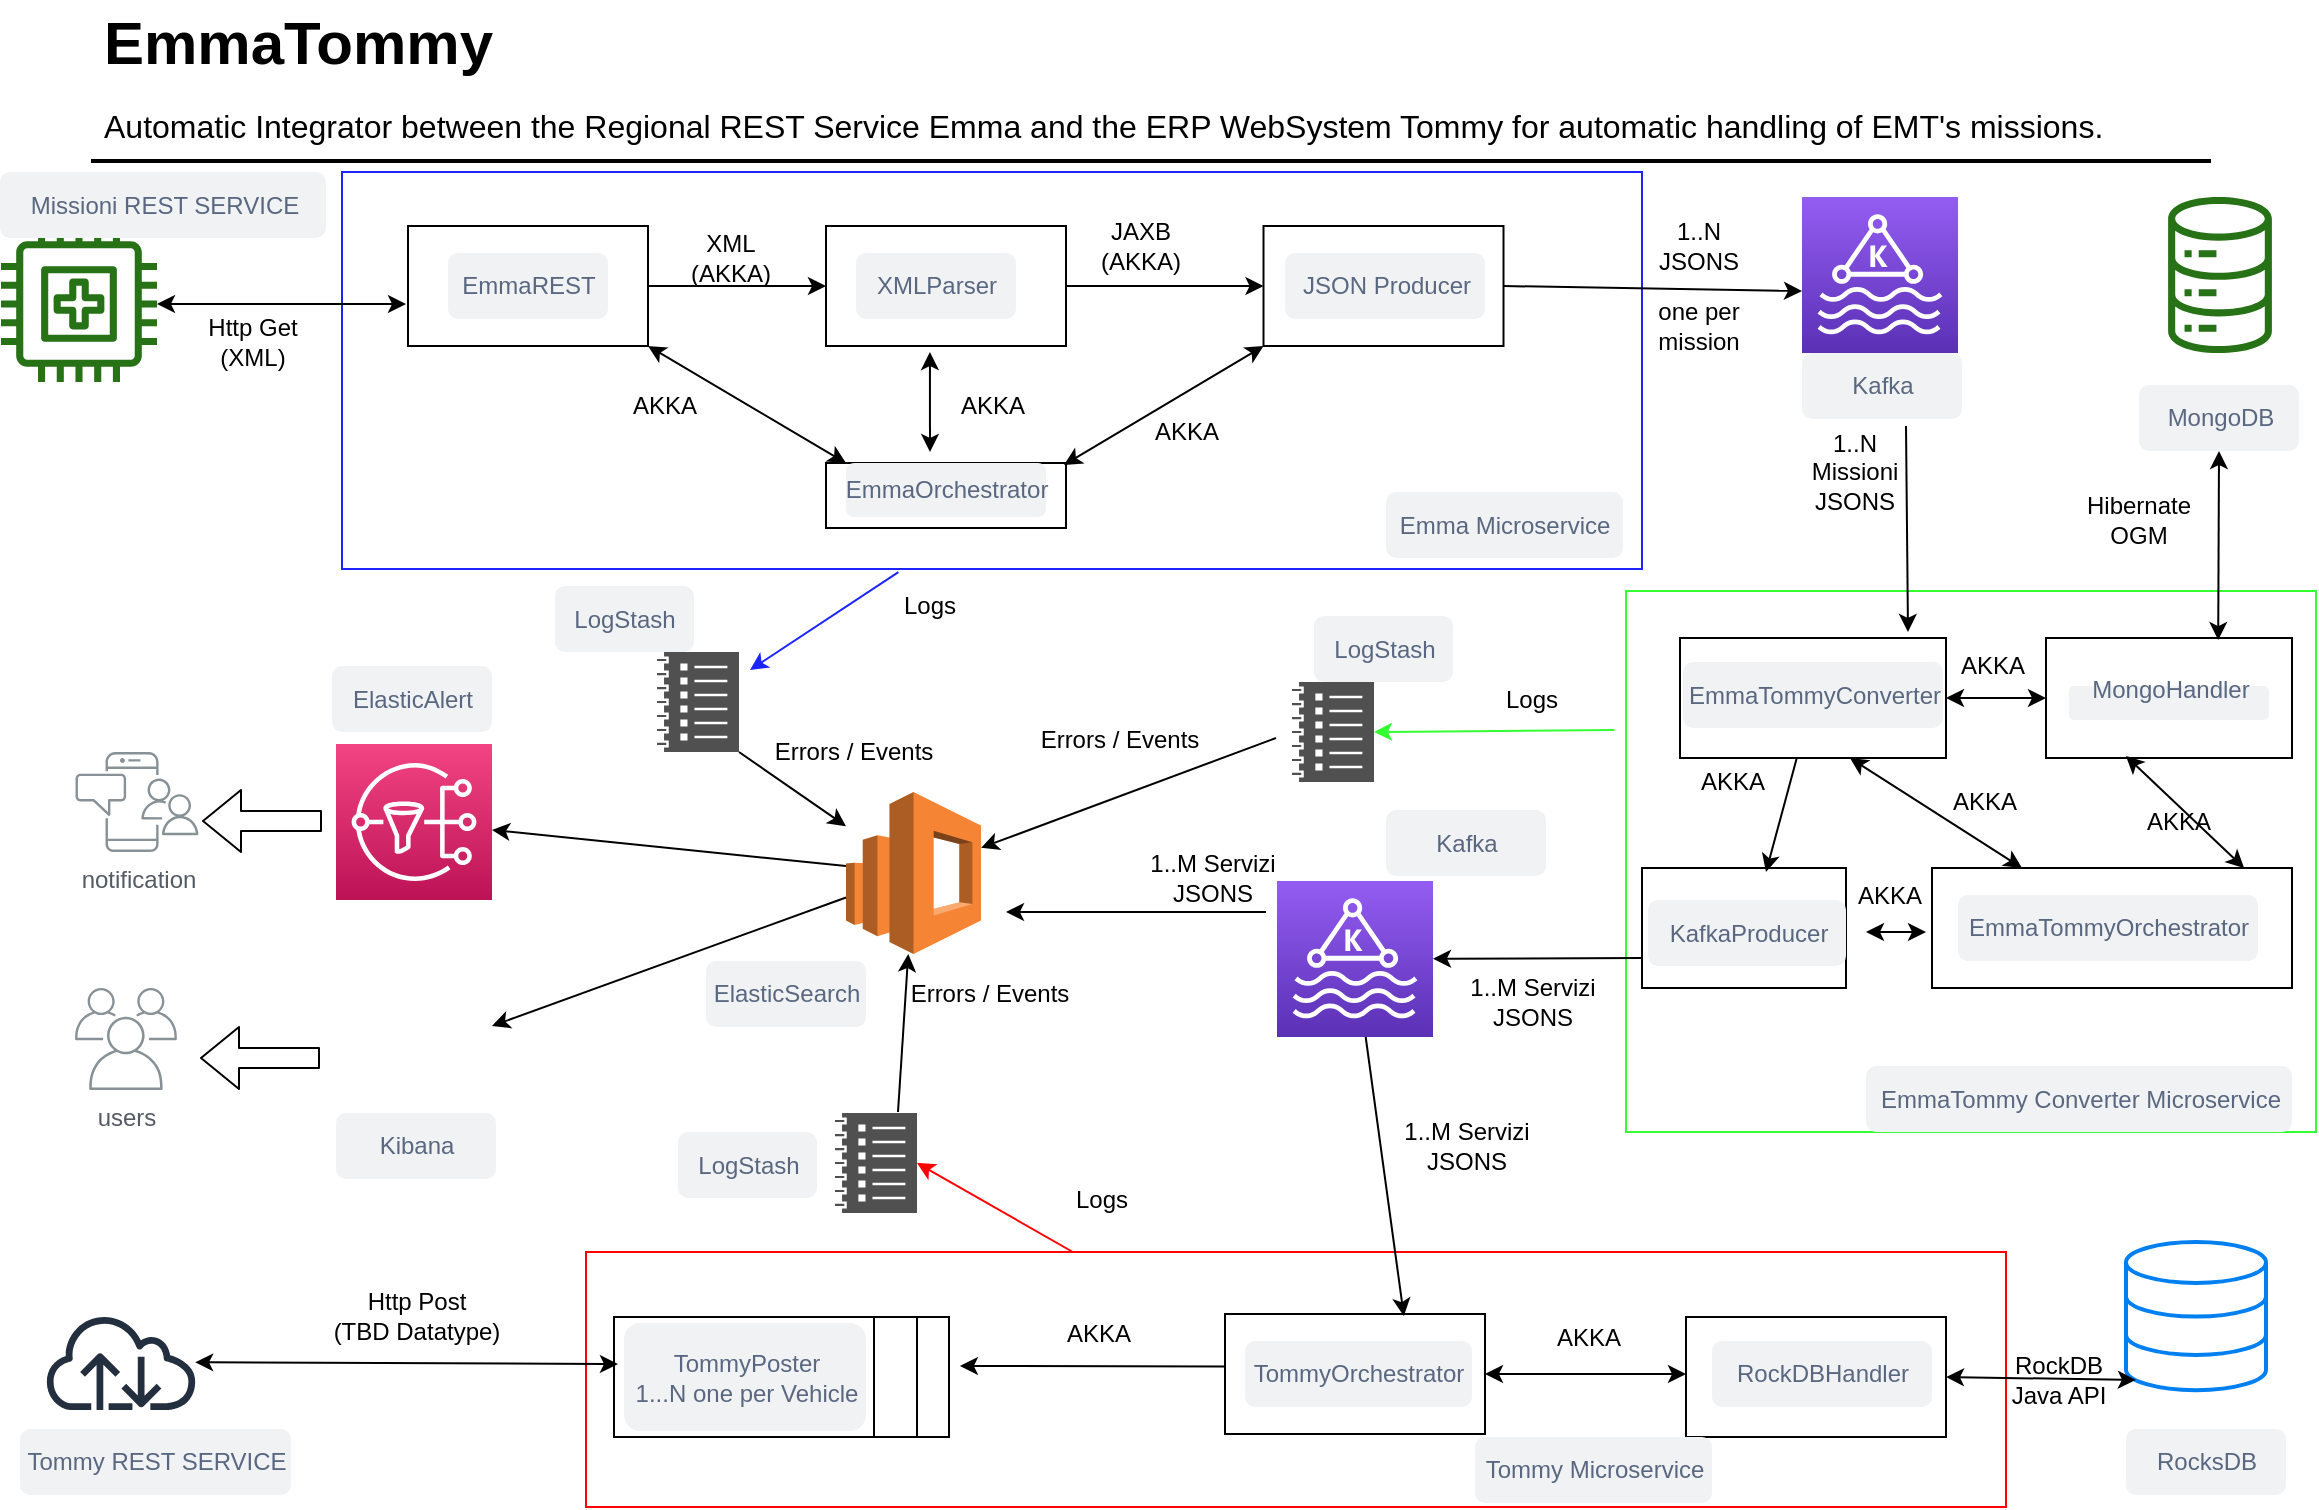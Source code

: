 <mxfile version="12.6.6" type="device"><diagram id="Ht1M8jgEwFfnCIfOTk4-" name="Page-1"><mxGraphModel dx="1422" dy="666" grid="1" gridSize="10" guides="1" tooltips="1" connect="1" arrows="1" fold="1" page="1" pageScale="1" pageWidth="1169" pageHeight="827" math="0" shadow="0"><root><mxCell id="0"/><mxCell id="1" parent="0"/><mxCell id="lzYaIayaNaeAVixtsjXc-9" value="" style="rounded=0;whiteSpace=wrap;html=1;fillColor=none;strokeColor=#FF0000;" parent="1" vertex="1"><mxGeometry x="300" y="690" width="710" height="127.5" as="geometry"/></mxCell><mxCell id="Y2wvUb4vc399RMTbFiho-71" value="" style="rounded=0;whiteSpace=wrap;html=1;" parent="1" vertex="1"><mxGeometry x="351.5" y="722.5" width="130" height="60" as="geometry"/></mxCell><mxCell id="Y2wvUb4vc399RMTbFiho-72" value="" style="rounded=0;whiteSpace=wrap;html=1;" parent="1" vertex="1"><mxGeometry x="335.5" y="722.5" width="130" height="60" as="geometry"/></mxCell><mxCell id="Y2wvUb4vc399RMTbFiho-73" value="" style="rounded=0;whiteSpace=wrap;html=1;" parent="1" vertex="1"><mxGeometry x="314" y="722.5" width="130" height="60" as="geometry"/></mxCell><mxCell id="Y2wvUb4vc399RMTbFiho-38" value="" style="rounded=0;whiteSpace=wrap;html=1;fillColor=none;strokeColor=#33FF33;" parent="1" vertex="1"><mxGeometry x="820" y="359.5" width="345" height="270.5" as="geometry"/></mxCell><mxCell id="Y2wvUb4vc399RMTbFiho-42" value="" style="rounded=0;whiteSpace=wrap;html=1;" parent="1" vertex="1"><mxGeometry x="828" y="498" width="102" height="60" as="geometry"/></mxCell><mxCell id="Y2wvUb4vc399RMTbFiho-23" value="" style="rounded=0;whiteSpace=wrap;html=1;" parent="1" vertex="1"><mxGeometry x="847" y="383" width="133" height="60" as="geometry"/></mxCell><mxCell id="Y2wvUb4vc399RMTbFiho-2" value="" style="rounded=0;whiteSpace=wrap;html=1;fillColor=none;strokeColor=#1C24FF;" parent="1" vertex="1"><mxGeometry x="178" y="150" width="650" height="198.5" as="geometry"/></mxCell><mxCell id="Y2wvUb4vc399RMTbFiho-12" value="" style="rounded=0;whiteSpace=wrap;html=1;" parent="1" vertex="1"><mxGeometry x="420" y="295.5" width="120" height="32.5" as="geometry"/></mxCell><mxCell id="BnP6x9EAKKf0JBf7ULfV-9" value="" style="rounded=0;whiteSpace=wrap;html=1;" parent="1" vertex="1"><mxGeometry x="1030" y="383" width="123" height="60" as="geometry"/></mxCell><mxCell id="-QjtrjUzRDEMRZ5MF8oH-47" value="EmmaTommy" style="text;html=1;resizable=0;points=[];autosize=1;align=left;verticalAlign=top;spacingTop=-4;fontSize=30;fontStyle=1" parent="1" vertex="1"><mxGeometry x="56.5" y="64.5" width="210" height="40" as="geometry"/></mxCell><mxCell id="-QjtrjUzRDEMRZ5MF8oH-48" value="Automatic Integrator between the Regional REST Service Emma and the ERP WebSystem Tommy for automatic handling of EMT's missions." style="text;html=1;resizable=0;points=[];autosize=1;align=left;verticalAlign=top;spacingTop=-4;fontSize=16;" parent="1" vertex="1"><mxGeometry x="56.5" y="114.5" width="1020" height="20" as="geometry"/></mxCell><mxCell id="SCVMTBWpLvtzJIhz15lM-1" value="" style="line;strokeWidth=2;html=1;fontSize=14;" parent="1" vertex="1"><mxGeometry x="52.5" y="139.5" width="1060" height="10" as="geometry"/></mxCell><mxCell id="BnP6x9EAKKf0JBf7ULfV-1" value="" style="outlineConnect=0;fontColor=#232F3E;gradientColor=none;fillColor=#277116;strokeColor=none;dashed=0;verticalLabelPosition=bottom;verticalAlign=top;align=center;html=1;fontSize=12;fontStyle=0;aspect=fixed;pointerEvents=1;shape=mxgraph.aws4.medical_emergency;" parent="1" vertex="1"><mxGeometry x="7.5" y="177" width="78" height="78" as="geometry"/></mxCell><mxCell id="BnP6x9EAKKf0JBf7ULfV-3" value="" style="outlineConnect=0;fontColor=#232F3E;gradientColor=none;fillColor=#277116;strokeColor=none;dashed=0;verticalLabelPosition=bottom;verticalAlign=top;align=center;html=1;fontSize=12;fontStyle=0;aspect=fixed;pointerEvents=1;shape=mxgraph.aws4.iot_analytics_data_store;" parent="1" vertex="1"><mxGeometry x="1090" y="162.5" width="54" height="78" as="geometry"/></mxCell><mxCell id="BnP6x9EAKKf0JBf7ULfV-4" value="" style="outlineConnect=0;fontColor=#232F3E;gradientColor=#945DF2;gradientDirection=north;fillColor=#5A30B5;strokeColor=#ffffff;dashed=0;verticalLabelPosition=bottom;verticalAlign=top;align=center;html=1;fontSize=12;fontStyle=0;aspect=fixed;shape=mxgraph.aws4.resourceIcon;resIcon=mxgraph.aws4.managed_streaming_for_kafka;" parent="1" vertex="1"><mxGeometry x="908" y="162.5" width="78" height="78" as="geometry"/></mxCell><mxCell id="BnP6x9EAKKf0JBf7ULfV-5" value="" style="rounded=0;whiteSpace=wrap;html=1;" parent="1" vertex="1"><mxGeometry x="211" y="177" width="120" height="60" as="geometry"/></mxCell><mxCell id="BnP6x9EAKKf0JBf7ULfV-6" value="" style="rounded=0;whiteSpace=wrap;html=1;" parent="1" vertex="1"><mxGeometry x="420" y="177" width="120" height="60" as="geometry"/></mxCell><mxCell id="BnP6x9EAKKf0JBf7ULfV-14" value="" style="outlineConnect=0;fontColor=#232F3E;gradientColor=none;fillColor=#232F3E;strokeColor=none;dashed=0;verticalLabelPosition=bottom;verticalAlign=top;align=center;html=1;fontSize=12;fontStyle=0;aspect=fixed;pointerEvents=1;shape=mxgraph.aws4.internet;" parent="1" vertex="1"><mxGeometry x="28.5" y="721" width="78" height="48" as="geometry"/></mxCell><mxCell id="BnP6x9EAKKf0JBf7ULfV-15" value="" style="rounded=0;whiteSpace=wrap;html=1;" parent="1" vertex="1"><mxGeometry x="973" y="498" width="180" height="60" as="geometry"/></mxCell><mxCell id="BnP6x9EAKKf0JBf7ULfV-17" value="" style="outlineConnect=0;fontColor=#232F3E;gradientColor=#945DF2;gradientDirection=north;fillColor=#5A30B5;strokeColor=#ffffff;dashed=0;verticalLabelPosition=bottom;verticalAlign=top;align=center;html=1;fontSize=12;fontStyle=0;aspect=fixed;shape=mxgraph.aws4.resourceIcon;resIcon=mxgraph.aws4.managed_streaming_for_kafka;" parent="1" vertex="1"><mxGeometry x="645.5" y="504.5" width="78" height="78" as="geometry"/></mxCell><mxCell id="BnP6x9EAKKf0JBf7ULfV-18" value="" style="rounded=0;whiteSpace=wrap;html=1;" parent="1" vertex="1"><mxGeometry x="619.5" y="721" width="130" height="60" as="geometry"/></mxCell><mxCell id="BnP6x9EAKKf0JBf7ULfV-20" value="" style="outlineConnect=0;dashed=0;verticalLabelPosition=bottom;verticalAlign=top;align=center;html=1;shape=mxgraph.aws3.elasticsearch_service;fillColor=#F58534;gradientColor=none;" parent="1" vertex="1"><mxGeometry x="430" y="460" width="67.5" height="81" as="geometry"/></mxCell><mxCell id="BnP6x9EAKKf0JBf7ULfV-21" value="" style="shape=image;html=1;verticalAlign=top;verticalLabelPosition=bottom;labelBackgroundColor=#ffffff;imageAspect=0;aspect=fixed;image=https://cdn4.iconfinder.com/data/icons/logos-brands-5/24/kibana-128.png" parent="1" vertex="1"><mxGeometry x="168" y="534.5" width="85" height="85" as="geometry"/></mxCell><mxCell id="BnP6x9EAKKf0JBf7ULfV-22" value="notification" style="outlineConnect=0;gradientColor=none;fontColor=#545B64;strokeColor=none;fillColor=#879196;dashed=0;verticalLabelPosition=bottom;verticalAlign=top;align=center;html=1;fontSize=12;fontStyle=0;aspect=fixed;shape=mxgraph.aws4.illustration_notification;pointerEvents=1" parent="1" vertex="1"><mxGeometry x="44.5" y="440" width="62" height="50" as="geometry"/></mxCell><mxCell id="BnP6x9EAKKf0JBf7ULfV-23" value="users" style="outlineConnect=0;gradientColor=none;fontColor=#545B64;strokeColor=none;fillColor=#879196;dashed=0;verticalLabelPosition=bottom;verticalAlign=top;align=center;html=1;fontSize=12;fontStyle=0;aspect=fixed;shape=mxgraph.aws4.illustration_users;pointerEvents=1" parent="1" vertex="1"><mxGeometry x="44.5" y="558" width="51" height="51" as="geometry"/></mxCell><mxCell id="BnP6x9EAKKf0JBf7ULfV-24" value="" style="outlineConnect=0;fontColor=#232F3E;gradientColor=#F34482;gradientDirection=north;fillColor=#BC1356;strokeColor=#ffffff;dashed=0;verticalLabelPosition=bottom;verticalAlign=top;align=center;html=1;fontSize=12;fontStyle=0;aspect=fixed;shape=mxgraph.aws4.resourceIcon;resIcon=mxgraph.aws4.sns;" parent="1" vertex="1"><mxGeometry x="175" y="436" width="78" height="78" as="geometry"/></mxCell><mxCell id="BnP6x9EAKKf0JBf7ULfV-26" value="XMLParser" style="rounded=1;align=center;fillColor=#F1F2F4;strokeColor=none;html=1;fontColor=#596780;fontSize=12" parent="1" vertex="1"><mxGeometry x="435" y="190.5" width="80" height="33" as="geometry"/></mxCell><mxCell id="BnP6x9EAKKf0JBf7ULfV-27" value="" style="rounded=0;whiteSpace=wrap;html=1;" parent="1" vertex="1"><mxGeometry x="638.75" y="177" width="120" height="60" as="geometry"/></mxCell><mxCell id="BnP6x9EAKKf0JBf7ULfV-29" value="EmmaOrchestrator" style="rounded=1;align=center;fillColor=#F1F2F4;strokeColor=none;html=1;fontColor=#596780;fontSize=12" parent="1" vertex="1"><mxGeometry x="430" y="295.5" width="100" height="27" as="geometry"/></mxCell><mxCell id="BnP6x9EAKKf0JBf7ULfV-30" value="ElasticSearch" style="rounded=1;align=center;fillColor=#F1F2F4;strokeColor=none;html=1;fontColor=#596780;fontSize=12" parent="1" vertex="1"><mxGeometry x="360" y="544.5" width="80" height="33" as="geometry"/></mxCell><mxCell id="BnP6x9EAKKf0JBf7ULfV-31" value="MongoDB" style="rounded=1;align=center;fillColor=#F1F2F4;strokeColor=none;html=1;fontColor=#596780;fontSize=12" parent="1" vertex="1"><mxGeometry x="1076.5" y="256.5" width="80" height="33" as="geometry"/></mxCell><mxCell id="BnP6x9EAKKf0JBf7ULfV-34" value="EmmaREST" style="rounded=1;align=center;fillColor=#F1F2F4;strokeColor=none;html=1;fontColor=#596780;fontSize=12" parent="1" vertex="1"><mxGeometry x="231" y="190.5" width="80" height="33" as="geometry"/></mxCell><mxCell id="BnP6x9EAKKf0JBf7ULfV-37" value="Kafka" style="rounded=1;align=center;fillColor=#F1F2F4;strokeColor=none;html=1;fontColor=#596780;fontSize=12" parent="1" vertex="1"><mxGeometry x="908" y="240.5" width="80" height="33" as="geometry"/></mxCell><mxCell id="BnP6x9EAKKf0JBf7ULfV-39" value="Kafka" style="rounded=1;align=center;fillColor=#F1F2F4;strokeColor=none;html=1;fontColor=#596780;fontSize=12" parent="1" vertex="1"><mxGeometry x="700" y="469" width="80" height="33" as="geometry"/></mxCell><mxCell id="BnP6x9EAKKf0JBf7ULfV-41" value="Tommy REST SERVICE" style="rounded=1;align=center;fillColor=#F1F2F4;strokeColor=none;html=1;fontColor=#596780;fontSize=12" parent="1" vertex="1"><mxGeometry x="17" y="778.5" width="135.5" height="33" as="geometry"/></mxCell><mxCell id="BnP6x9EAKKf0JBf7ULfV-42" value="&lt;div&gt;MongoHandler&lt;/div&gt;&lt;div&gt;&lt;br&gt;&lt;/div&gt;" style="rounded=1;align=center;fillColor=#F1F2F4;strokeColor=none;html=1;fontColor=#596780;fontSize=12" parent="1" vertex="1"><mxGeometry x="1041.5" y="407" width="100" height="17" as="geometry"/></mxCell><mxCell id="BnP6x9EAKKf0JBf7ULfV-45" value="Missioni REST SERVICE" style="rounded=1;align=center;fillColor=#F1F2F4;strokeColor=none;html=1;fontColor=#596780;fontSize=12" parent="1" vertex="1"><mxGeometry x="7" y="150" width="163" height="33" as="geometry"/></mxCell><mxCell id="BnP6x9EAKKf0JBf7ULfV-46" value="&lt;div&gt;TommyPoster&lt;br&gt;1...N one per Vehicle&lt;br&gt;&lt;/div&gt;" style="rounded=1;align=center;fillColor=#F1F2F4;strokeColor=none;html=1;fontColor=#596780;fontSize=12" parent="1" vertex="1"><mxGeometry x="319" y="725.5" width="121" height="54" as="geometry"/></mxCell><mxCell id="BnP6x9EAKKf0JBf7ULfV-49" value="Kibana" style="rounded=1;align=center;fillColor=#F1F2F4;strokeColor=none;html=1;fontColor=#596780;fontSize=12" parent="1" vertex="1"><mxGeometry x="175" y="620.5" width="80" height="33" as="geometry"/></mxCell><mxCell id="BnP6x9EAKKf0JBf7ULfV-51" value="" style="endArrow=classic;html=1;exitX=1;exitY=0.5;exitDx=0;exitDy=0;entryX=0;entryY=0.5;entryDx=0;entryDy=0;" parent="1" source="BnP6x9EAKKf0JBf7ULfV-5" target="BnP6x9EAKKf0JBf7ULfV-6" edge="1"><mxGeometry width="50" height="50" relative="1" as="geometry"><mxPoint x="190" y="300" as="sourcePoint"/><mxPoint x="240" y="250" as="targetPoint"/></mxGeometry></mxCell><mxCell id="BnP6x9EAKKf0JBf7ULfV-57" value="" style="endArrow=classic;html=1;exitX=1;exitY=0.5;exitDx=0;exitDy=0;entryX=0;entryY=0.5;entryDx=0;entryDy=0;" parent="1" source="BnP6x9EAKKf0JBf7ULfV-6" target="BnP6x9EAKKf0JBf7ULfV-27" edge="1"><mxGeometry width="50" height="50" relative="1" as="geometry"><mxPoint x="537.5" y="255" as="sourcePoint"/><mxPoint x="591" y="207" as="targetPoint"/></mxGeometry></mxCell><mxCell id="BnP6x9EAKKf0JBf7ULfV-62" value="" style="endArrow=classic;html=1;" parent="1" source="BnP6x9EAKKf0JBf7ULfV-20" target="BnP6x9EAKKf0JBf7ULfV-24" edge="1"><mxGeometry width="50" height="50" relative="1" as="geometry"><mxPoint x="590" y="660" as="sourcePoint"/><mxPoint x="558.02" y="581" as="targetPoint"/></mxGeometry></mxCell><mxCell id="BnP6x9EAKKf0JBf7ULfV-63" value="" style="endArrow=classic;html=1;entryX=1;entryY=0.5;entryDx=0;entryDy=0;" parent="1" source="BnP6x9EAKKf0JBf7ULfV-20" target="BnP6x9EAKKf0JBf7ULfV-21" edge="1"><mxGeometry width="50" height="50" relative="1" as="geometry"><mxPoint x="510" y="500" as="sourcePoint"/><mxPoint x="568.02" y="591" as="targetPoint"/></mxGeometry></mxCell><mxCell id="BnP6x9EAKKf0JBf7ULfV-68" value="" style="endArrow=classic;html=1;exitX=0.65;exitY=1.106;exitDx=0;exitDy=0;exitPerimeter=0;" parent="1" source="BnP6x9EAKKf0JBf7ULfV-37" edge="1"><mxGeometry width="50" height="50" relative="1" as="geometry"><mxPoint x="434" y="452.5" as="sourcePoint"/><mxPoint x="961" y="380" as="targetPoint"/></mxGeometry></mxCell><mxCell id="BnP6x9EAKKf0JBf7ULfV-72" value="" style="shape=flexArrow;endArrow=classic;html=1;" parent="1" edge="1"><mxGeometry width="50" height="50" relative="1" as="geometry"><mxPoint x="168" y="474.5" as="sourcePoint"/><mxPoint x="108" y="474.5" as="targetPoint"/></mxGeometry></mxCell><mxCell id="BnP6x9EAKKf0JBf7ULfV-73" value="" style="shape=flexArrow;endArrow=classic;html=1;" parent="1" edge="1"><mxGeometry width="50" height="50" relative="1" as="geometry"><mxPoint x="167" y="593" as="sourcePoint"/><mxPoint x="107" y="593" as="targetPoint"/></mxGeometry></mxCell><mxCell id="BnP6x9EAKKf0JBf7ULfV-90" value="Http Get (XML)" style="text;html=1;strokeColor=none;fillColor=none;align=center;verticalAlign=middle;whiteSpace=wrap;rounded=0;" parent="1" vertex="1"><mxGeometry x="106.5" y="223.5" width="53" height="23" as="geometry"/></mxCell><mxCell id="BnP6x9EAKKf0JBf7ULfV-91" value="XML (AKKA)" style="text;html=1;strokeColor=none;fillColor=none;align=center;verticalAlign=middle;whiteSpace=wrap;rounded=0;" parent="1" vertex="1"><mxGeometry x="346" y="183" width="53" height="20" as="geometry"/></mxCell><mxCell id="BnP6x9EAKKf0JBf7ULfV-92" value="JAXB (AKKA)" style="text;html=1;strokeColor=none;fillColor=none;align=center;verticalAlign=middle;whiteSpace=wrap;rounded=0;" parent="1" vertex="1"><mxGeometry x="550.5" y="177" width="53" height="20" as="geometry"/></mxCell><mxCell id="BnP6x9EAKKf0JBf7ULfV-93" value="" style="endArrow=classic;html=1;exitX=1;exitY=0.5;exitDx=0;exitDy=0;entryX=0;entryY=0.603;entryDx=0;entryDy=0;entryPerimeter=0;" parent="1" source="BnP6x9EAKKf0JBf7ULfV-27" target="BnP6x9EAKKf0JBf7ULfV-4" edge="1"><mxGeometry width="50" height="50" relative="1" as="geometry"><mxPoint x="526.5" y="208" as="sourcePoint"/><mxPoint x="620" y="208" as="targetPoint"/></mxGeometry></mxCell><mxCell id="BnP6x9EAKKf0JBf7ULfV-94" value="1..N JSONS" style="text;html=1;strokeColor=none;fillColor=none;align=center;verticalAlign=middle;whiteSpace=wrap;rounded=0;" parent="1" vertex="1"><mxGeometry x="830" y="177" width="53" height="20" as="geometry"/></mxCell><mxCell id="BnP6x9EAKKf0JBf7ULfV-95" value="one per mission" style="text;html=1;strokeColor=none;fillColor=none;align=center;verticalAlign=middle;whiteSpace=wrap;rounded=0;" parent="1" vertex="1"><mxGeometry x="830" y="217" width="53" height="20" as="geometry"/></mxCell><mxCell id="BnP6x9EAKKf0JBf7ULfV-102" value="" style="endArrow=classic;html=1;" parent="1" edge="1"><mxGeometry width="50" height="50" relative="1" as="geometry"><mxPoint x="640" y="520" as="sourcePoint"/><mxPoint x="510" y="520" as="targetPoint"/></mxGeometry></mxCell><mxCell id="BnP6x9EAKKf0JBf7ULfV-103" value="1..M Servizi JSONS" style="text;html=1;strokeColor=none;fillColor=none;align=center;verticalAlign=middle;whiteSpace=wrap;rounded=0;" parent="1" vertex="1"><mxGeometry x="574" y="485" width="79" height="36" as="geometry"/></mxCell><mxCell id="BnP6x9EAKKf0JBf7ULfV-106" value="&lt;div&gt;Http Post&lt;/div&gt;&lt;div&gt;(TBD Datatype)&lt;br&gt;&lt;/div&gt;" style="text;html=1;strokeColor=none;fillColor=none;align=center;verticalAlign=middle;whiteSpace=wrap;rounded=0;" parent="1" vertex="1"><mxGeometry x="167.5" y="704.05" width="95" height="36" as="geometry"/></mxCell><mxCell id="BnP6x9EAKKf0JBf7ULfV-129" value="ElasticAlert" style="rounded=1;align=center;fillColor=#F1F2F4;strokeColor=none;html=1;fontColor=#596780;fontSize=12" parent="1" vertex="1"><mxGeometry x="173" y="397" width="80" height="33" as="geometry"/></mxCell><mxCell id="BnP6x9EAKKf0JBf7ULfV-99" value="1..N&lt;br&gt;Missioni&lt;br&gt;JSONS" style="text;html=1;strokeColor=none;fillColor=none;align=center;verticalAlign=middle;whiteSpace=wrap;rounded=0;" parent="1" vertex="1"><mxGeometry x="908" y="290" width="53" height="20" as="geometry"/></mxCell><mxCell id="NT6LR2SrFhTZo-Av1AcO-1" value="" style="endArrow=classic;startArrow=classic;html=1;entryX=0.5;entryY=1;entryDx=0;entryDy=0;exitX=0.7;exitY=0.017;exitDx=0;exitDy=0;exitPerimeter=0;" parent="1" source="BnP6x9EAKKf0JBf7ULfV-9" target="BnP6x9EAKKf0JBf7ULfV-31" edge="1"><mxGeometry width="50" height="50" relative="1" as="geometry"><mxPoint x="1117" y="332" as="sourcePoint"/><mxPoint x="1006" y="269.5" as="targetPoint"/></mxGeometry></mxCell><mxCell id="Y2wvUb4vc399RMTbFiho-13" value="Emma Microservice" style="rounded=1;align=center;fillColor=#F1F2F4;strokeColor=none;html=1;fontColor=#596780;fontSize=12" parent="1" vertex="1"><mxGeometry x="700" y="310" width="118.5" height="33" as="geometry"/></mxCell><mxCell id="Y2wvUb4vc399RMTbFiho-15" value="" style="endArrow=classic;startArrow=classic;html=1;entryX=0;entryY=1;entryDx=0;entryDy=0;exitX=1.09;exitY=0.037;exitDx=0;exitDy=0;exitPerimeter=0;" parent="1" source="BnP6x9EAKKf0JBf7ULfV-29" edge="1" target="BnP6x9EAKKf0JBf7ULfV-27"><mxGeometry width="50" height="50" relative="1" as="geometry"><mxPoint x="614.5" y="273.5" as="sourcePoint"/><mxPoint x="614" y="231" as="targetPoint"/></mxGeometry></mxCell><mxCell id="Y2wvUb4vc399RMTbFiho-17" value="" style="endArrow=classic;startArrow=classic;html=1;entryX=0.5;entryY=1;entryDx=0;entryDy=0;exitX=0;exitY=0;exitDx=0;exitDy=0;" parent="1" source="BnP6x9EAKKf0JBf7ULfV-29" edge="1"><mxGeometry width="50" height="50" relative="1" as="geometry"><mxPoint x="256" y="269.999" as="sourcePoint"/><mxPoint x="331" y="237" as="targetPoint"/></mxGeometry></mxCell><mxCell id="Y2wvUb4vc399RMTbFiho-18" value="" style="endArrow=classic;startArrow=classic;html=1;entryX=0.433;entryY=1.05;entryDx=0;entryDy=0;entryPerimeter=0;" parent="1" target="BnP6x9EAKKf0JBf7ULfV-6" edge="1"><mxGeometry width="50" height="50" relative="1" as="geometry"><mxPoint x="472" y="290" as="sourcePoint"/><mxPoint x="341" y="247" as="targetPoint"/></mxGeometry></mxCell><mxCell id="Y2wvUb4vc399RMTbFiho-19" value="" style="endArrow=classic;startArrow=classic;html=1;" parent="1" target="BnP6x9EAKKf0JBf7ULfV-1" edge="1"><mxGeometry width="50" height="50" relative="1" as="geometry"><mxPoint x="210" y="216" as="sourcePoint"/><mxPoint x="341" y="247" as="targetPoint"/></mxGeometry></mxCell><mxCell id="Y2wvUb4vc399RMTbFiho-21" value="JSON Producer" style="rounded=1;align=center;fillColor=#F1F2F4;strokeColor=none;html=1;fontColor=#596780;fontSize=12" parent="1" vertex="1"><mxGeometry x="649.5" y="190.5" width="100" height="33" as="geometry"/></mxCell><mxCell id="Y2wvUb4vc399RMTbFiho-22" value="KafkaProducer" style="rounded=1;align=center;fillColor=#F1F2F4;strokeColor=none;html=1;fontColor=#596780;fontSize=12" parent="1" vertex="1"><mxGeometry x="831" y="514" width="99" height="33" as="geometry"/></mxCell><mxCell id="Y2wvUb4vc399RMTbFiho-43" value="EmmaTommyConverter" style="rounded=1;align=center;fillColor=#F1F2F4;strokeColor=none;html=1;fontColor=#596780;fontSize=12" parent="1" vertex="1"><mxGeometry x="848.5" y="395" width="130" height="33" as="geometry"/></mxCell><mxCell id="Y2wvUb4vc399RMTbFiho-25" value="EmmaTommyOrchestrator" style="rounded=1;align=center;fillColor=#F1F2F4;strokeColor=none;html=1;fontColor=#596780;fontSize=12" parent="1" vertex="1"><mxGeometry x="986" y="511.5" width="150" height="33" as="geometry"/></mxCell><mxCell id="Y2wvUb4vc399RMTbFiho-26" value="AKKA" style="text;html=1;strokeColor=none;fillColor=none;align=center;verticalAlign=middle;whiteSpace=wrap;rounded=0;" parent="1" vertex="1"><mxGeometry x="574" y="270" width="53" height="20" as="geometry"/></mxCell><mxCell id="Y2wvUb4vc399RMTbFiho-28" value="AKKA" style="text;html=1;strokeColor=none;fillColor=none;align=center;verticalAlign=middle;whiteSpace=wrap;rounded=0;" parent="1" vertex="1"><mxGeometry x="477" y="256.5" width="53" height="20" as="geometry"/></mxCell><mxCell id="Y2wvUb4vc399RMTbFiho-29" value="AKKA" style="text;html=1;strokeColor=none;fillColor=none;align=center;verticalAlign=middle;whiteSpace=wrap;rounded=0;" parent="1" vertex="1"><mxGeometry x="313" y="256.5" width="53" height="20" as="geometry"/></mxCell><mxCell id="Y2wvUb4vc399RMTbFiho-32" value="AKKA" style="text;html=1;strokeColor=none;fillColor=none;align=center;verticalAlign=middle;whiteSpace=wrap;rounded=0;" parent="1" vertex="1"><mxGeometry x="1070" y="465" width="53" height="20" as="geometry"/></mxCell><mxCell id="Y2wvUb4vc399RMTbFiho-33" value="AKKA" style="text;html=1;strokeColor=none;fillColor=none;align=center;verticalAlign=middle;whiteSpace=wrap;rounded=0;" parent="1" vertex="1"><mxGeometry x="973" y="455" width="53" height="20" as="geometry"/></mxCell><mxCell id="Y2wvUb4vc399RMTbFiho-34" value="AKKA" style="text;html=1;strokeColor=none;fillColor=none;align=center;verticalAlign=middle;whiteSpace=wrap;rounded=0;" parent="1" vertex="1"><mxGeometry x="977" y="387" width="53" height="20" as="geometry"/></mxCell><mxCell id="Y2wvUb4vc399RMTbFiho-35" value="" style="endArrow=classic;startArrow=classic;html=1;entryX=1;entryY=0.5;entryDx=0;entryDy=0;exitX=0;exitY=0.5;exitDx=0;exitDy=0;" parent="1" source="BnP6x9EAKKf0JBf7ULfV-9" target="Y2wvUb4vc399RMTbFiho-23" edge="1"><mxGeometry width="50" height="50" relative="1" as="geometry"><mxPoint x="1126.1" y="394.02" as="sourcePoint"/><mxPoint x="1126.5" y="299.5" as="targetPoint"/></mxGeometry></mxCell><mxCell id="Y2wvUb4vc399RMTbFiho-36" value="" style="endArrow=classic;startArrow=classic;html=1;entryX=0.639;entryY=1;entryDx=0;entryDy=0;exitX=0.25;exitY=0;exitDx=0;exitDy=0;entryPerimeter=0;" parent="1" source="BnP6x9EAKKf0JBf7ULfV-15" target="Y2wvUb4vc399RMTbFiho-23" edge="1"><mxGeometry width="50" height="50" relative="1" as="geometry"><mxPoint x="549" y="306.499" as="sourcePoint"/><mxPoint x="624" y="241" as="targetPoint"/></mxGeometry></mxCell><mxCell id="Y2wvUb4vc399RMTbFiho-37" value="" style="endArrow=classic;startArrow=classic;html=1;entryX=0.325;entryY=0.983;entryDx=0;entryDy=0;exitX=0.867;exitY=0;exitDx=0;exitDy=0;exitPerimeter=0;entryPerimeter=0;" parent="1" source="BnP6x9EAKKf0JBf7ULfV-15" target="BnP6x9EAKKf0JBf7ULfV-9" edge="1"><mxGeometry width="50" height="50" relative="1" as="geometry"><mxPoint x="559" y="316.499" as="sourcePoint"/><mxPoint x="634" y="251" as="targetPoint"/></mxGeometry></mxCell><mxCell id="Y2wvUb4vc399RMTbFiho-39" value="EmmaTommy Converter Microservice" style="rounded=1;align=center;fillColor=#F1F2F4;strokeColor=none;html=1;fontColor=#596780;fontSize=12" parent="1" vertex="1"><mxGeometry x="940" y="597" width="213" height="33" as="geometry"/></mxCell><mxCell id="Y2wvUb4vc399RMTbFiho-40" value="1..M Servizi JSONS" style="text;html=1;strokeColor=none;fillColor=none;align=center;verticalAlign=middle;whiteSpace=wrap;rounded=0;" parent="1" vertex="1"><mxGeometry x="733.5" y="547" width="79" height="36" as="geometry"/></mxCell><mxCell id="Y2wvUb4vc399RMTbFiho-41" value="" style="endArrow=classic;html=1;exitX=0;exitY=0.75;exitDx=0;exitDy=0;" parent="1" source="Y2wvUb4vc399RMTbFiho-42" target="BnP6x9EAKKf0JBf7ULfV-17" edge="1"><mxGeometry width="50" height="50" relative="1" as="geometry"><mxPoint x="847" y="440" as="sourcePoint"/><mxPoint x="717" y="440" as="targetPoint"/></mxGeometry></mxCell><mxCell id="Y2wvUb4vc399RMTbFiho-46" value="AKKA" style="text;html=1;strokeColor=none;fillColor=none;align=center;verticalAlign=middle;whiteSpace=wrap;rounded=0;" parent="1" vertex="1"><mxGeometry x="924" y="502" width="56" height="20" as="geometry"/></mxCell><mxCell id="Y2wvUb4vc399RMTbFiho-47" value="" style="endArrow=classic;startArrow=classic;html=1;" parent="1" edge="1"><mxGeometry width="50" height="50" relative="1" as="geometry"><mxPoint x="970" y="530" as="sourcePoint"/><mxPoint x="940" y="530" as="targetPoint"/></mxGeometry></mxCell><mxCell id="Y2wvUb4vc399RMTbFiho-48" value="" style="endArrow=classic;html=1;" parent="1" source="Y2wvUb4vc399RMTbFiho-23" edge="1"><mxGeometry width="50" height="50" relative="1" as="geometry"><mxPoint x="830" y="538.672" as="sourcePoint"/><mxPoint x="890" y="500" as="targetPoint"/></mxGeometry></mxCell><mxCell id="Y2wvUb4vc399RMTbFiho-49" value="AKKA" style="text;html=1;strokeColor=none;fillColor=none;align=center;verticalAlign=middle;whiteSpace=wrap;rounded=0;" parent="1" vertex="1"><mxGeometry x="847" y="445" width="53" height="20" as="geometry"/></mxCell><mxCell id="Y2wvUb4vc399RMTbFiho-50" value="" style="html=1;verticalLabelPosition=bottom;align=center;labelBackgroundColor=#ffffff;verticalAlign=top;strokeWidth=2;strokeColor=#0080F0;shadow=0;dashed=0;shape=mxgraph.ios7.icons.data;fillColor=none;" parent="1" vertex="1"><mxGeometry x="1070" y="685" width="70" height="74.1" as="geometry"/></mxCell><mxCell id="Y2wvUb4vc399RMTbFiho-51" value="" style="pointerEvents=1;shadow=0;dashed=0;html=1;strokeColor=none;labelPosition=center;verticalLabelPosition=bottom;verticalAlign=top;align=center;fillColor=#505050;shape=mxgraph.mscae.oms.log_management" parent="1" vertex="1"><mxGeometry x="335.5" y="390" width="41" height="50" as="geometry"/></mxCell><mxCell id="Y2wvUb4vc399RMTbFiho-52" value="" style="pointerEvents=1;shadow=0;dashed=0;html=1;strokeColor=none;labelPosition=center;verticalLabelPosition=bottom;verticalAlign=top;align=center;fillColor=#505050;shape=mxgraph.mscae.oms.log_management" parent="1" vertex="1"><mxGeometry x="653" y="405" width="41" height="50" as="geometry"/></mxCell><mxCell id="Y2wvUb4vc399RMTbFiho-53" value="" style="endArrow=classic;html=1;entryX=1.134;entryY=0.18;entryDx=0;entryDy=0;exitX=0.428;exitY=1.008;exitDx=0;exitDy=0;exitPerimeter=0;entryPerimeter=0;strokeColor=#1C24FF;" parent="1" source="Y2wvUb4vc399RMTbFiho-2" target="Y2wvUb4vc399RMTbFiho-51" edge="1"><mxGeometry width="50" height="50" relative="1" as="geometry"><mxPoint x="440" y="522.751" as="sourcePoint"/><mxPoint x="263" y="587" as="targetPoint"/></mxGeometry></mxCell><mxCell id="Y2wvUb4vc399RMTbFiho-54" value="" style="endArrow=classic;html=1;exitX=1;exitY=1;exitDx=0;exitDy=0;exitPerimeter=0;" parent="1" source="Y2wvUb4vc399RMTbFiho-51" target="BnP6x9EAKKf0JBf7ULfV-20" edge="1"><mxGeometry width="50" height="50" relative="1" as="geometry"><mxPoint x="466.2" y="360.088" as="sourcePoint"/><mxPoint x="391.994" y="409" as="targetPoint"/></mxGeometry></mxCell><mxCell id="Y2wvUb4vc399RMTbFiho-55" value="LogStash" style="rounded=1;align=center;fillColor=#F1F2F4;strokeColor=none;html=1;fontColor=#596780;fontSize=12" parent="1" vertex="1"><mxGeometry x="284.5" y="357" width="69.5" height="33" as="geometry"/></mxCell><mxCell id="Y2wvUb4vc399RMTbFiho-56" value="Logs" style="text;html=1;strokeColor=none;fillColor=none;align=center;verticalAlign=middle;whiteSpace=wrap;rounded=0;" parent="1" vertex="1"><mxGeometry x="429" y="357" width="86" height="20" as="geometry"/></mxCell><mxCell id="Y2wvUb4vc399RMTbFiho-57" value="Errors / Events" style="text;html=1;strokeColor=none;fillColor=none;align=center;verticalAlign=middle;whiteSpace=wrap;rounded=0;" parent="1" vertex="1"><mxGeometry x="391" y="430" width="86" height="20" as="geometry"/></mxCell><mxCell id="Y2wvUb4vc399RMTbFiho-58" value="" style="endArrow=classic;html=1;entryX=1;entryY=0.5;entryDx=0;entryDy=0;exitX=-0.017;exitY=0.257;exitDx=0;exitDy=0;exitPerimeter=0;entryPerimeter=0;strokeColor=#33FF33;" parent="1" source="Y2wvUb4vc399RMTbFiho-38" target="Y2wvUb4vc399RMTbFiho-52" edge="1"><mxGeometry width="50" height="50" relative="1" as="geometry"><mxPoint x="466.2" y="360.088" as="sourcePoint"/><mxPoint x="391.994" y="409" as="targetPoint"/></mxGeometry></mxCell><mxCell id="Y2wvUb4vc399RMTbFiho-59" value="Logs" style="text;html=1;strokeColor=none;fillColor=none;align=center;verticalAlign=middle;whiteSpace=wrap;rounded=0;" parent="1" vertex="1"><mxGeometry x="730" y="403.5" width="86" height="20" as="geometry"/></mxCell><mxCell id="Y2wvUb4vc399RMTbFiho-60" value="" style="endArrow=classic;html=1;exitX=-0.195;exitY=0.56;exitDx=0;exitDy=0;exitPerimeter=0;" parent="1" source="Y2wvUb4vc399RMTbFiho-52" target="BnP6x9EAKKf0JBf7ULfV-20" edge="1"><mxGeometry width="50" height="50" relative="1" as="geometry"><mxPoint x="386.5" y="450" as="sourcePoint"/><mxPoint x="440" y="487.097" as="targetPoint"/></mxGeometry></mxCell><mxCell id="Y2wvUb4vc399RMTbFiho-61" value="Errors / Events" style="text;html=1;strokeColor=none;fillColor=none;align=center;verticalAlign=middle;whiteSpace=wrap;rounded=0;" parent="1" vertex="1"><mxGeometry x="523.5" y="424" width="86" height="20" as="geometry"/></mxCell><mxCell id="Y2wvUb4vc399RMTbFiho-63" value="LogStash" style="rounded=1;align=center;fillColor=#F1F2F4;strokeColor=none;html=1;fontColor=#596780;fontSize=12" parent="1" vertex="1"><mxGeometry x="664" y="372" width="69.5" height="33" as="geometry"/></mxCell><mxCell id="Y2wvUb4vc399RMTbFiho-66" value="RocksDB" style="rounded=1;align=center;fillColor=#F1F2F4;strokeColor=none;html=1;fontColor=#596780;fontSize=12" parent="1" vertex="1"><mxGeometry x="1070" y="778.5" width="80" height="33" as="geometry"/></mxCell><mxCell id="Y2wvUb4vc399RMTbFiho-68" value="TommyOrchestrator" style="rounded=1;align=center;fillColor=#F1F2F4;strokeColor=none;html=1;fontColor=#596780;fontSize=12" parent="1" vertex="1"><mxGeometry x="629.5" y="734.5" width="113.5" height="33" as="geometry"/></mxCell><mxCell id="Y2wvUb4vc399RMTbFiho-69" value="" style="rounded=0;whiteSpace=wrap;html=1;" parent="1" vertex="1"><mxGeometry x="850" y="722.5" width="130" height="60" as="geometry"/></mxCell><mxCell id="Y2wvUb4vc399RMTbFiho-70" value="RockDBHandler" style="rounded=1;align=center;fillColor=#F1F2F4;strokeColor=none;html=1;fontColor=#596780;fontSize=12" parent="1" vertex="1"><mxGeometry x="863" y="734.5" width="110" height="33" as="geometry"/></mxCell><mxCell id="lzYaIayaNaeAVixtsjXc-1" value="" style="endArrow=classic;html=1;entryX=1.042;entryY=0.408;entryDx=0;entryDy=0;entryPerimeter=0;" parent="1" target="Y2wvUb4vc399RMTbFiho-71" edge="1"><mxGeometry width="50" height="50" relative="1" as="geometry"><mxPoint x="619.5" y="747.251" as="sourcePoint"/><mxPoint x="442.5" y="811.5" as="targetPoint"/></mxGeometry></mxCell><mxCell id="lzYaIayaNaeAVixtsjXc-3" value="AKKA" style="text;html=1;strokeColor=none;fillColor=none;align=center;verticalAlign=middle;whiteSpace=wrap;rounded=0;" parent="1" vertex="1"><mxGeometry x="530" y="721" width="53" height="20" as="geometry"/></mxCell><mxCell id="lzYaIayaNaeAVixtsjXc-4" value="" style="endArrow=classic;startArrow=classic;html=1;exitX=1;exitY=0.5;exitDx=0;exitDy=0;" parent="1" source="BnP6x9EAKKf0JBf7ULfV-18" edge="1"><mxGeometry width="50" height="50" relative="1" as="geometry"><mxPoint x="1126.1" y="394.02" as="sourcePoint"/><mxPoint x="850" y="751" as="targetPoint"/></mxGeometry></mxCell><mxCell id="lzYaIayaNaeAVixtsjXc-5" value="" style="endArrow=classic;startArrow=classic;html=1;entryX=0.071;entryY=0.931;entryDx=0;entryDy=0;entryPerimeter=0;exitX=1;exitY=0.5;exitDx=0;exitDy=0;" parent="1" source="Y2wvUb4vc399RMTbFiho-69" target="Y2wvUb4vc399RMTbFiho-50" edge="1"><mxGeometry width="50" height="50" relative="1" as="geometry"><mxPoint x="990" y="754" as="sourcePoint"/><mxPoint x="876.25" y="761" as="targetPoint"/></mxGeometry></mxCell><mxCell id="lzYaIayaNaeAVixtsjXc-6" value="AKKA" style="text;html=1;strokeColor=none;fillColor=none;align=center;verticalAlign=middle;whiteSpace=wrap;rounded=0;" parent="1" vertex="1"><mxGeometry x="775" y="722.5" width="53" height="20" as="geometry"/></mxCell><mxCell id="lzYaIayaNaeAVixtsjXc-7" value="RockDB&lt;br&gt;Java API" style="text;html=1;strokeColor=none;fillColor=none;align=center;verticalAlign=middle;whiteSpace=wrap;rounded=0;" parent="1" vertex="1"><mxGeometry x="1010" y="730" width="53" height="48.5" as="geometry"/></mxCell><mxCell id="lzYaIayaNaeAVixtsjXc-8" value="Hibernate&lt;br&gt;OGM" style="text;html=1;strokeColor=none;fillColor=none;align=center;verticalAlign=middle;whiteSpace=wrap;rounded=0;" parent="1" vertex="1"><mxGeometry x="1050" y="308" width="53" height="32" as="geometry"/></mxCell><mxCell id="lzYaIayaNaeAVixtsjXc-12" value="" style="endArrow=classic;startArrow=classic;html=1;entryX=-0.025;entryY=0.38;entryDx=0;entryDy=0;entryPerimeter=0;" parent="1" source="BnP6x9EAKKf0JBf7ULfV-14" target="BnP6x9EAKKf0JBf7ULfV-46" edge="1"><mxGeometry width="50" height="50" relative="1" as="geometry"><mxPoint x="759.5" y="761" as="sourcePoint"/><mxPoint x="860" y="761" as="targetPoint"/></mxGeometry></mxCell><mxCell id="lzYaIayaNaeAVixtsjXc-13" value="" style="pointerEvents=1;shadow=0;dashed=0;html=1;strokeColor=none;labelPosition=center;verticalLabelPosition=bottom;verticalAlign=top;align=center;fillColor=#505050;shape=mxgraph.mscae.oms.log_management" parent="1" vertex="1"><mxGeometry x="424.5" y="620.5" width="41" height="50" as="geometry"/></mxCell><mxCell id="lzYaIayaNaeAVixtsjXc-14" value="LogStash" style="rounded=1;align=center;fillColor=#F1F2F4;strokeColor=none;html=1;fontColor=#596780;fontSize=12" parent="1" vertex="1"><mxGeometry x="346" y="630" width="69.5" height="33" as="geometry"/></mxCell><mxCell id="lzYaIayaNaeAVixtsjXc-15" value="" style="endArrow=classic;html=1;" parent="1" target="BnP6x9EAKKf0JBf7ULfV-20" edge="1"><mxGeometry width="50" height="50" relative="1" as="geometry"><mxPoint x="456" y="620" as="sourcePoint"/><mxPoint x="507.5" y="497.931" as="targetPoint"/></mxGeometry></mxCell><mxCell id="lzYaIayaNaeAVixtsjXc-16" value="Errors / Events" style="text;html=1;strokeColor=none;fillColor=none;align=center;verticalAlign=middle;whiteSpace=wrap;rounded=0;" parent="1" vertex="1"><mxGeometry x="459" y="550.5" width="86" height="20" as="geometry"/></mxCell><mxCell id="lzYaIayaNaeAVixtsjXc-17" value="" style="endArrow=classic;html=1;entryX=1;entryY=0.5;entryDx=0;entryDy=0;entryPerimeter=0;strokeColor=#FF0000;" parent="1" source="lzYaIayaNaeAVixtsjXc-9" target="lzYaIayaNaeAVixtsjXc-13" edge="1"><mxGeometry width="50" height="50" relative="1" as="geometry"><mxPoint x="824.135" y="439.018" as="sourcePoint"/><mxPoint x="704" y="440" as="targetPoint"/></mxGeometry></mxCell><mxCell id="lzYaIayaNaeAVixtsjXc-18" value="Logs" style="text;html=1;strokeColor=none;fillColor=none;align=center;verticalAlign=middle;whiteSpace=wrap;rounded=0;" parent="1" vertex="1"><mxGeometry x="515" y="653.5" width="86" height="20" as="geometry"/></mxCell><mxCell id="lzYaIayaNaeAVixtsjXc-19" value="Tommy Microservice" style="rounded=1;align=center;fillColor=#F1F2F4;strokeColor=none;html=1;fontColor=#596780;fontSize=12" parent="1" vertex="1"><mxGeometry x="744.5" y="782.5" width="118.5" height="33" as="geometry"/></mxCell><mxCell id="Vp7yQix6Fud6uwlrNM0F-3" value="" style="endArrow=classic;html=1;entryX=0.688;entryY=0.017;entryDx=0;entryDy=0;entryPerimeter=0;" edge="1" parent="1" source="BnP6x9EAKKf0JBf7ULfV-17" target="BnP6x9EAKKf0JBf7ULfV-18"><mxGeometry width="50" height="50" relative="1" as="geometry"><mxPoint x="710" y="620" as="sourcePoint"/><mxPoint x="733.5" y="553.364" as="targetPoint"/></mxGeometry></mxCell><mxCell id="Vp7yQix6Fud6uwlrNM0F-4" value="1..M Servizi JSONS" style="text;html=1;strokeColor=none;fillColor=none;align=center;verticalAlign=middle;whiteSpace=wrap;rounded=0;" vertex="1" parent="1"><mxGeometry x="701" y="619" width="79" height="36" as="geometry"/></mxCell></root></mxGraphModel></diagram></mxfile>